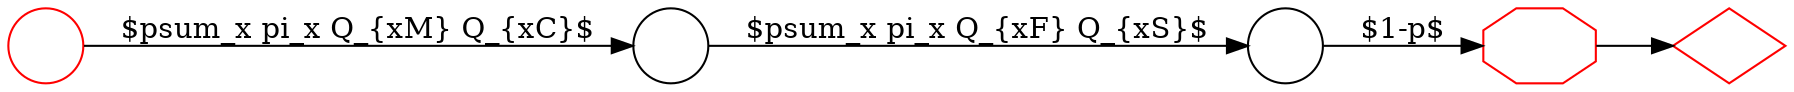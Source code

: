 digraph G {
	rankdir=LR;
    S [label="", shape=circle, color=red];
    E [label="", shape=diamond, color=red];
    W [label="", shape=octagon, color=red];
    
    D1 [label="", shape=circle];
    D2 [label="", shape=circle];

S->D1 [label="$p\sum_x \pi_x Q_{xM} Q_{xC}$"];
D1->D2 [label="$p\sum_x \pi_x Q_{xF} Q_{xS}$"];
D2->W [label="$1-p$"];
W->E;


}
